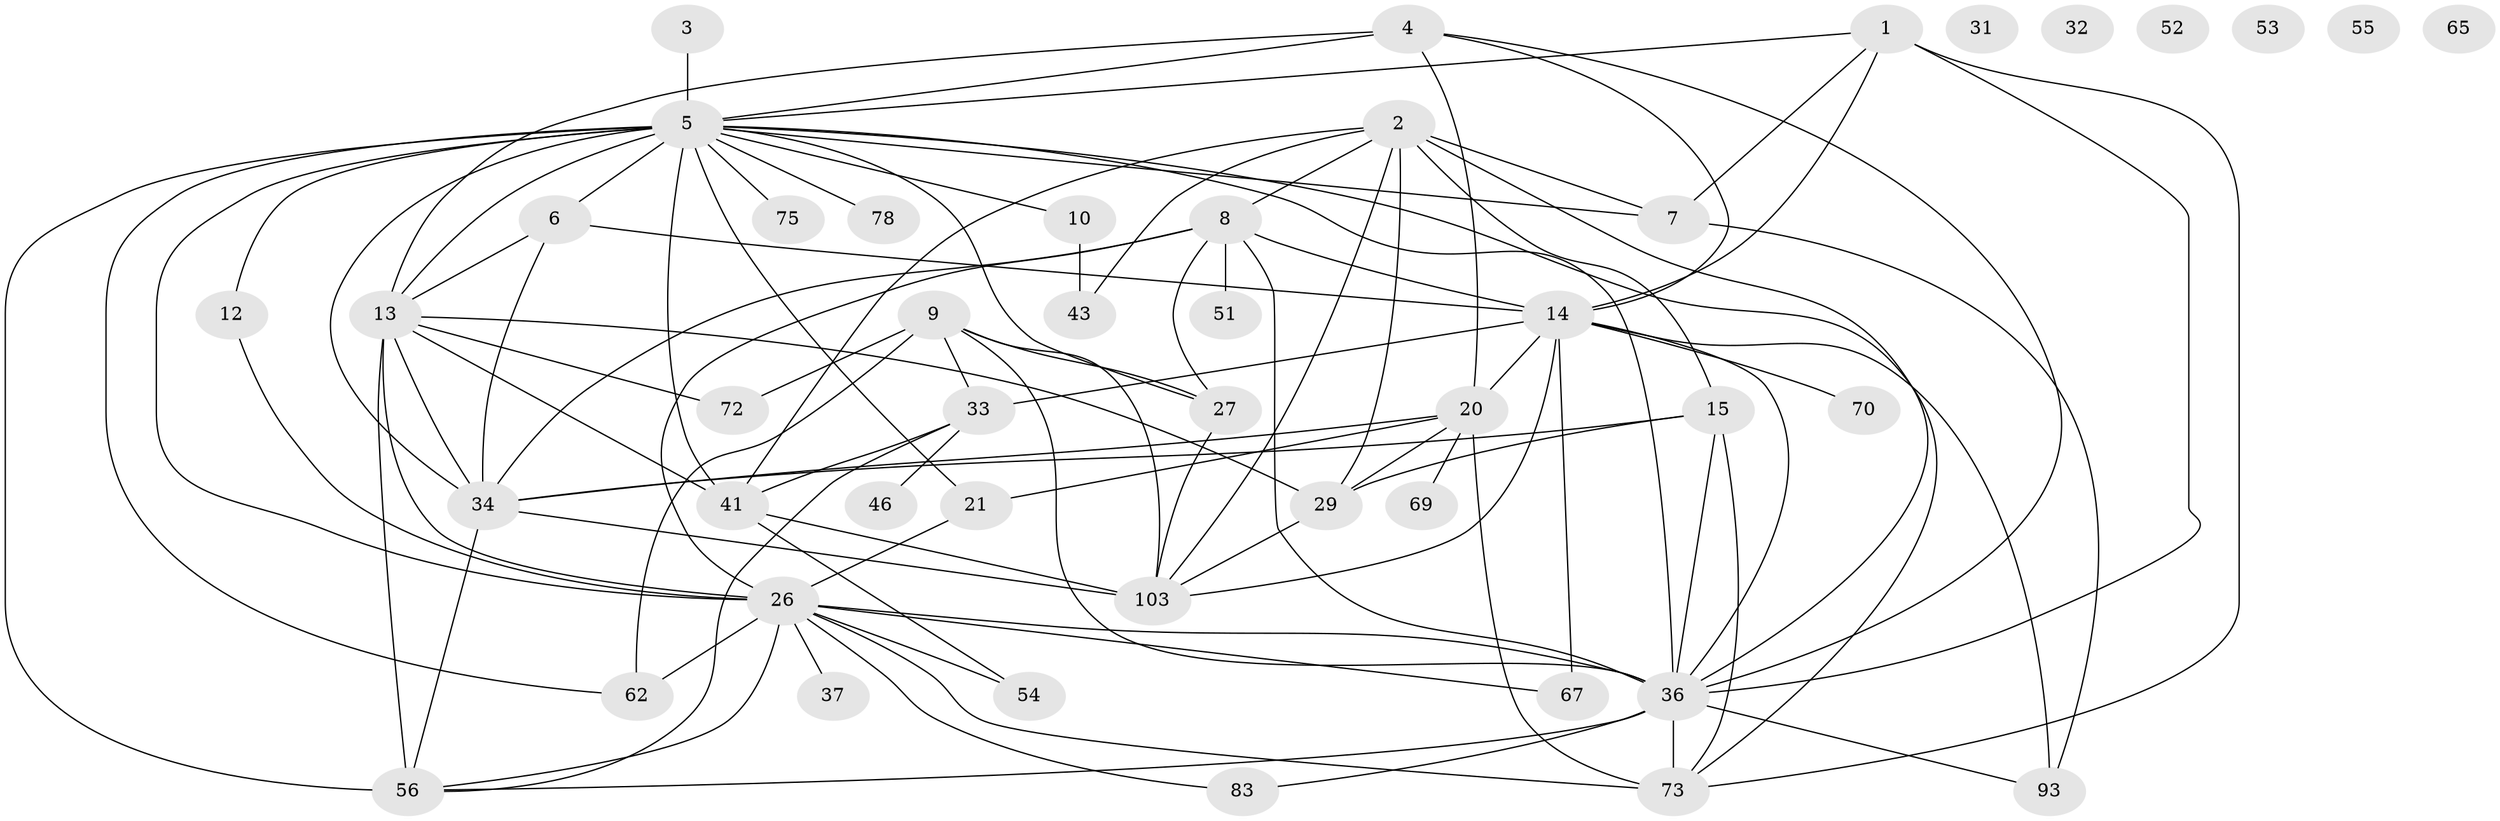 // original degree distribution, {3: 0.1826086956521739, 1: 0.13043478260869565, 4: 0.21739130434782608, 8: 0.017391304347826087, 2: 0.20869565217391303, 5: 0.10434782608695652, 7: 0.034782608695652174, 6: 0.043478260869565216, 10: 0.008695652173913044, 0: 0.05217391304347826}
// Generated by graph-tools (version 1.1) at 2025/16/03/04/25 18:16:26]
// undirected, 46 vertices, 97 edges
graph export_dot {
graph [start="1"]
  node [color=gray90,style=filled];
  1 [super="+114+59"];
  2 [super="+11+102"];
  3;
  4 [super="+45"];
  5 [super="+25+40+86+16+47+87"];
  6;
  7 [super="+35"];
  8 [super="+76+84+30"];
  9 [super="+100+28"];
  10;
  12;
  13 [super="+23+17+63"];
  14 [super="+18"];
  15 [super="+19"];
  20 [super="+115+108+106+97"];
  21 [super="+68"];
  26 [super="+42+48+88"];
  27 [super="+49"];
  29 [super="+50"];
  31;
  32;
  33 [super="+81"];
  34 [super="+99+96"];
  36 [super="+61+38"];
  37;
  41 [super="+91"];
  43 [super="+82+58"];
  46;
  51;
  52;
  53;
  54;
  55;
  56 [super="+57"];
  62;
  65;
  67;
  69;
  70;
  72;
  73 [super="+95"];
  75;
  78;
  83;
  93;
  103 [super="+112"];
  1 -- 5 [weight=2];
  1 -- 7;
  1 -- 73;
  1 -- 36;
  1 -- 14;
  2 -- 43;
  2 -- 103;
  2 -- 8;
  2 -- 15;
  2 -- 36;
  2 -- 29;
  2 -- 41;
  2 -- 7;
  3 -- 5;
  4 -- 20;
  4 -- 13 [weight=2];
  4 -- 5;
  4 -- 14;
  4 -- 36;
  5 -- 6;
  5 -- 73;
  5 -- 75;
  5 -- 12;
  5 -- 27 [weight=2];
  5 -- 13 [weight=2];
  5 -- 41 [weight=4];
  5 -- 10;
  5 -- 78;
  5 -- 26 [weight=3];
  5 -- 62;
  5 -- 34 [weight=2];
  5 -- 7 [weight=3];
  5 -- 56;
  5 -- 36 [weight=2];
  5 -- 21;
  6 -- 34;
  6 -- 13;
  6 -- 14;
  7 -- 93;
  8 -- 34 [weight=2];
  8 -- 51;
  8 -- 27;
  8 -- 26;
  8 -- 14;
  8 -- 36;
  9 -- 72;
  9 -- 33;
  9 -- 27;
  9 -- 62;
  9 -- 103;
  9 -- 36;
  10 -- 43;
  12 -- 26;
  13 -- 72;
  13 -- 26 [weight=2];
  13 -- 34;
  13 -- 41;
  13 -- 29;
  13 -- 56;
  14 -- 33;
  14 -- 67;
  14 -- 70;
  14 -- 103;
  14 -- 20;
  14 -- 93;
  14 -- 36 [weight=2];
  15 -- 29;
  15 -- 34;
  15 -- 73;
  15 -- 36;
  20 -- 21;
  20 -- 73;
  20 -- 34;
  20 -- 29;
  20 -- 69;
  21 -- 26;
  26 -- 54;
  26 -- 62;
  26 -- 67;
  26 -- 83;
  26 -- 37;
  26 -- 56;
  26 -- 73;
  26 -- 36;
  27 -- 103 [weight=2];
  29 -- 103;
  33 -- 56;
  33 -- 46;
  33 -- 41;
  34 -- 103;
  34 -- 56;
  36 -- 56;
  36 -- 73 [weight=2];
  36 -- 83;
  36 -- 93;
  41 -- 54;
  41 -- 103;
}
